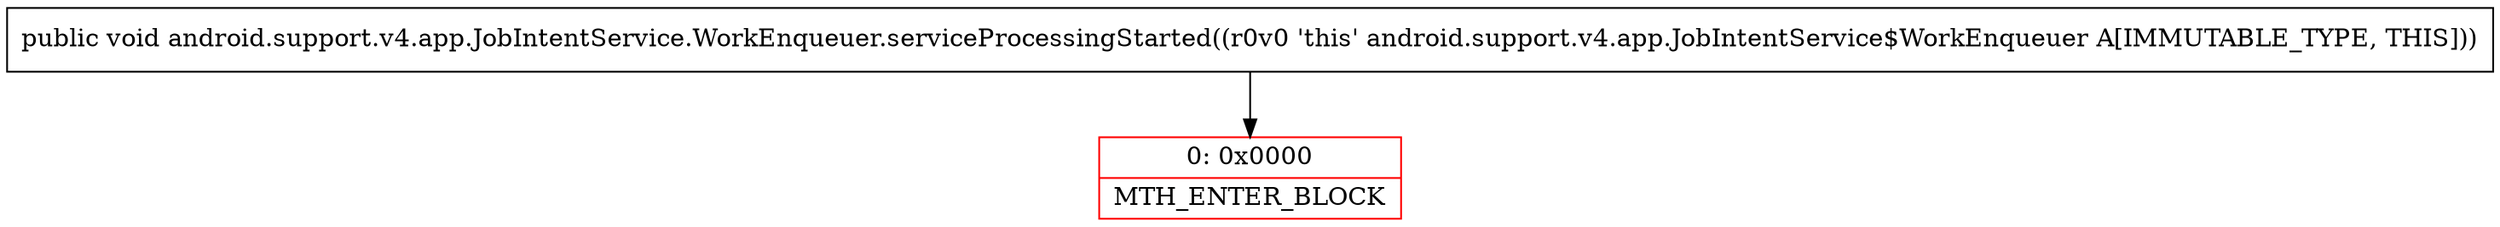 digraph "CFG forandroid.support.v4.app.JobIntentService.WorkEnqueuer.serviceProcessingStarted()V" {
subgraph cluster_Region_498440480 {
label = "R(0)";
node [shape=record,color=blue];
}
Node_0 [shape=record,color=red,label="{0\:\ 0x0000|MTH_ENTER_BLOCK\l}"];
MethodNode[shape=record,label="{public void android.support.v4.app.JobIntentService.WorkEnqueuer.serviceProcessingStarted((r0v0 'this' android.support.v4.app.JobIntentService$WorkEnqueuer A[IMMUTABLE_TYPE, THIS])) }"];
MethodNode -> Node_0;
}

